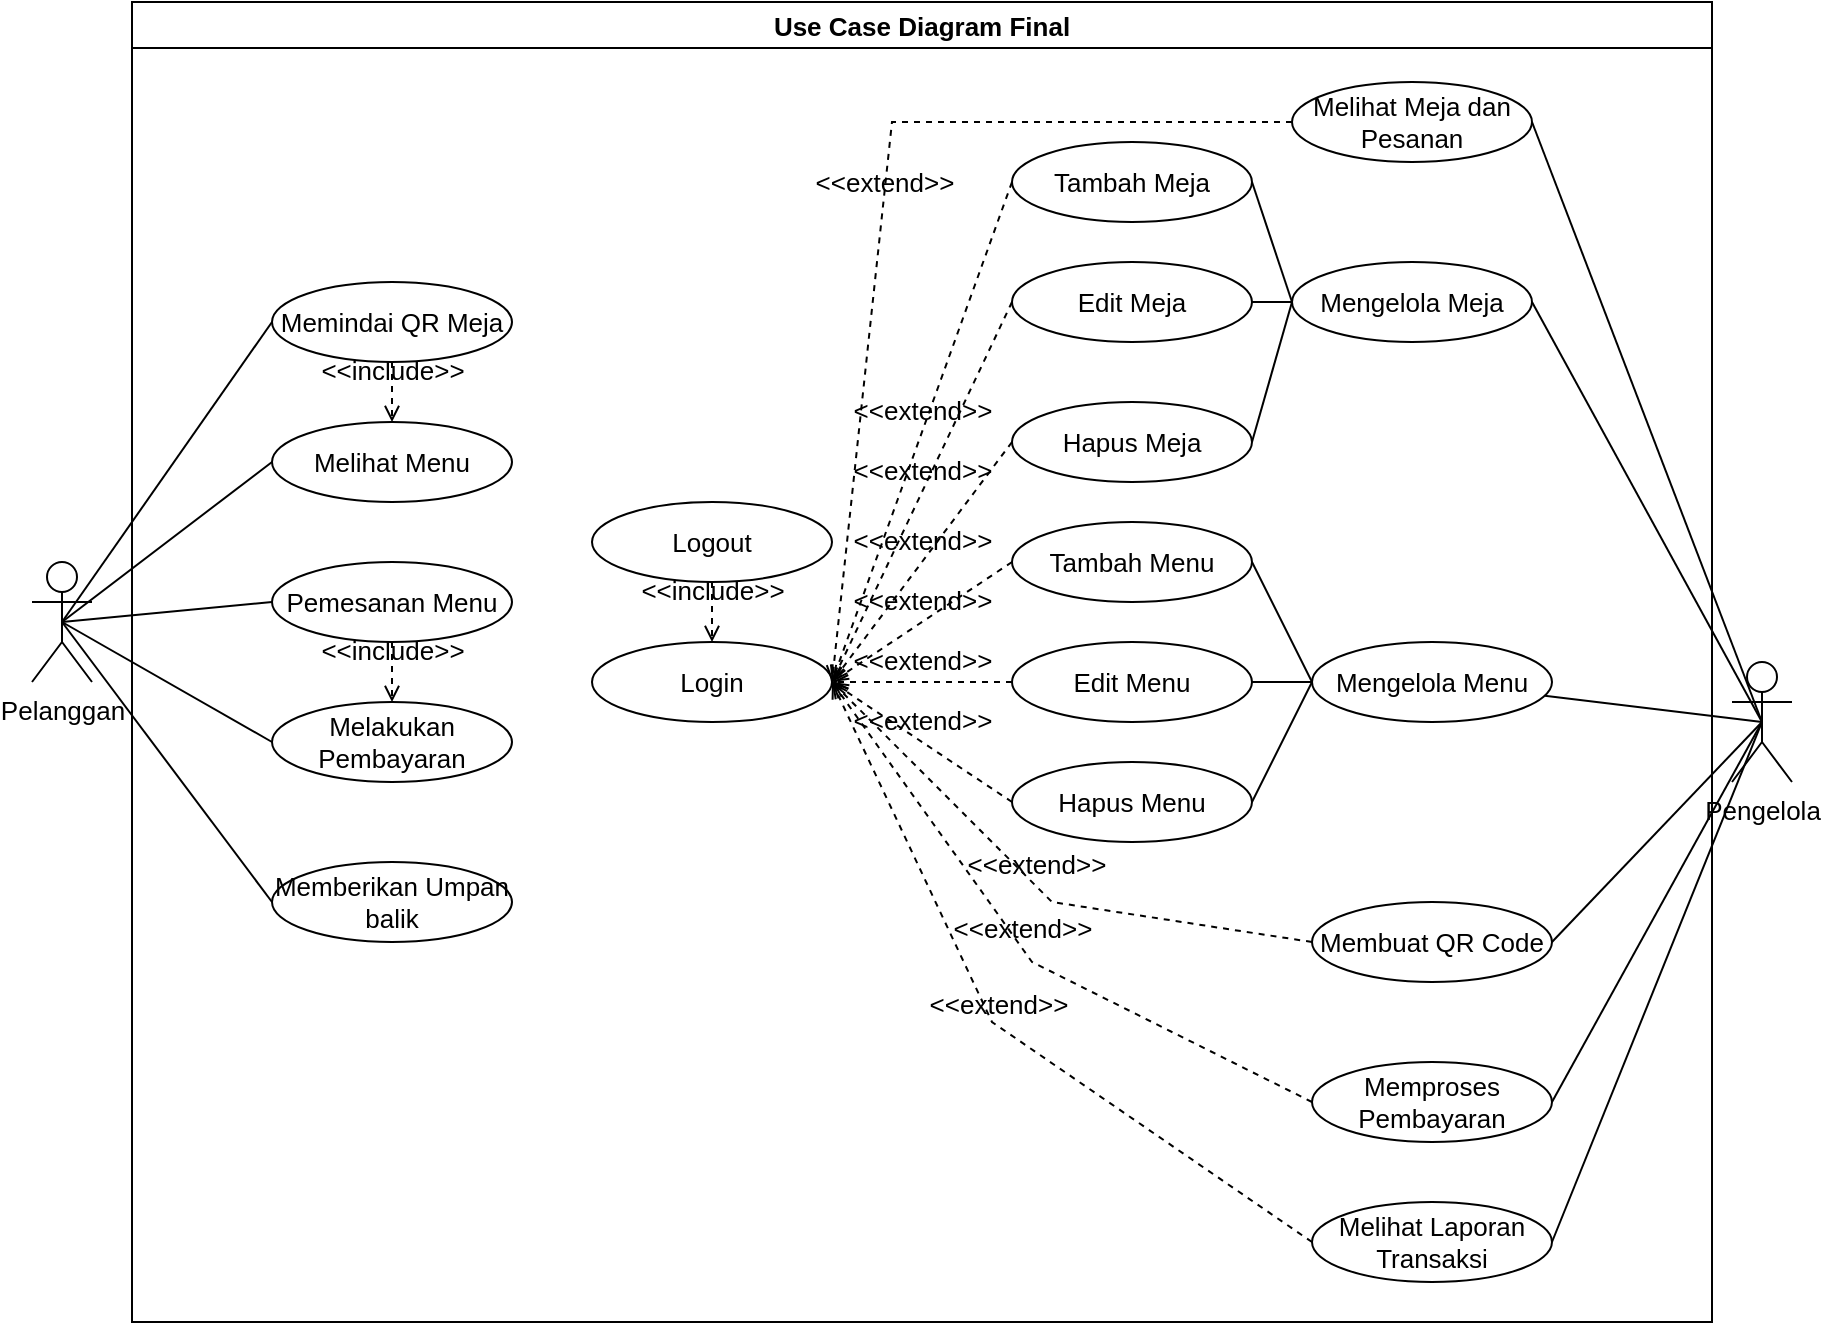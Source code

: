 <mxfile version="27.0.9">
  <diagram name="Final Use Case" id="73dkUvXr1jGdg9s63qHJ">
    <mxGraphModel dx="1678" dy="969" grid="1" gridSize="10" guides="1" tooltips="1" connect="1" arrows="1" fold="1" page="1" pageScale="1" pageWidth="850" pageHeight="1100" math="0" shadow="0">
      <root>
        <mxCell id="0" />
        <mxCell id="1" parent="0" />
        <mxCell id="UtrxTJnZFkePfmWL4VYZ-23" style="rounded=0;orthogonalLoop=1;jettySize=auto;html=1;exitX=0.5;exitY=0.5;exitDx=0;exitDy=0;exitPerimeter=0;entryX=0;entryY=0.5;entryDx=0;entryDy=0;endArrow=none;startFill=0;fontSize=13;" edge="1" parent="1" source="GIYG7Z5WX6Lxs8bQQRXC-1" target="UtrxTJnZFkePfmWL4VYZ-2">
          <mxGeometry relative="1" as="geometry" />
        </mxCell>
        <mxCell id="UtrxTJnZFkePfmWL4VYZ-24" style="rounded=0;orthogonalLoop=1;jettySize=auto;html=1;exitX=0.5;exitY=0.5;exitDx=0;exitDy=0;exitPerimeter=0;entryX=0;entryY=0.5;entryDx=0;entryDy=0;endArrow=none;startFill=0;fontSize=13;" edge="1" parent="1" source="GIYG7Z5WX6Lxs8bQQRXC-1" target="UtrxTJnZFkePfmWL4VYZ-4">
          <mxGeometry relative="1" as="geometry" />
        </mxCell>
        <mxCell id="UtrxTJnZFkePfmWL4VYZ-25" style="rounded=0;orthogonalLoop=1;jettySize=auto;html=1;exitX=0.5;exitY=0.5;exitDx=0;exitDy=0;exitPerimeter=0;entryX=0;entryY=0.5;entryDx=0;entryDy=0;endArrow=none;startFill=0;fontSize=13;" edge="1" parent="1" source="GIYG7Z5WX6Lxs8bQQRXC-1" target="UtrxTJnZFkePfmWL4VYZ-8">
          <mxGeometry relative="1" as="geometry" />
        </mxCell>
        <mxCell id="UtrxTJnZFkePfmWL4VYZ-26" style="rounded=0;orthogonalLoop=1;jettySize=auto;html=1;exitX=0.5;exitY=0.5;exitDx=0;exitDy=0;exitPerimeter=0;entryX=0;entryY=0.5;entryDx=0;entryDy=0;endArrow=none;startFill=0;fontSize=13;" edge="1" parent="1" source="GIYG7Z5WX6Lxs8bQQRXC-1" target="UtrxTJnZFkePfmWL4VYZ-10">
          <mxGeometry relative="1" as="geometry" />
        </mxCell>
        <mxCell id="UtrxTJnZFkePfmWL4VYZ-27" style="rounded=0;orthogonalLoop=1;jettySize=auto;html=1;exitX=0.5;exitY=0.5;exitDx=0;exitDy=0;exitPerimeter=0;entryX=0;entryY=0.5;entryDx=0;entryDy=0;endArrow=none;startFill=0;fontSize=13;" edge="1" parent="1" source="GIYG7Z5WX6Lxs8bQQRXC-1" target="UtrxTJnZFkePfmWL4VYZ-11">
          <mxGeometry relative="1" as="geometry" />
        </mxCell>
        <mxCell id="GIYG7Z5WX6Lxs8bQQRXC-1" value="Pelanggan" style="shape=umlActor;verticalLabelPosition=bottom;verticalAlign=top;html=1;outlineConnect=0;fontSize=13;" parent="1" vertex="1">
          <mxGeometry x="190" y="300" width="30" height="60" as="geometry" />
        </mxCell>
        <mxCell id="UtrxTJnZFkePfmWL4VYZ-28" style="rounded=0;orthogonalLoop=1;jettySize=auto;html=1;exitX=0.5;exitY=0.5;exitDx=0;exitDy=0;exitPerimeter=0;entryX=1;entryY=0.5;entryDx=0;entryDy=0;endArrow=none;startFill=0;fontSize=13;" edge="1" parent="1" source="GIYG7Z5WX6Lxs8bQQRXC-2" target="UtrxTJnZFkePfmWL4VYZ-16">
          <mxGeometry relative="1" as="geometry" />
        </mxCell>
        <mxCell id="UtrxTJnZFkePfmWL4VYZ-29" style="rounded=0;orthogonalLoop=1;jettySize=auto;html=1;exitX=0.5;exitY=0.5;exitDx=0;exitDy=0;exitPerimeter=0;entryX=1;entryY=0.5;entryDx=0;entryDy=0;endArrow=none;startFill=0;fontSize=13;" edge="1" parent="1" source="GIYG7Z5WX6Lxs8bQQRXC-2" target="UtrxTJnZFkePfmWL4VYZ-14">
          <mxGeometry relative="1" as="geometry" />
        </mxCell>
        <mxCell id="UtrxTJnZFkePfmWL4VYZ-30" style="rounded=0;orthogonalLoop=1;jettySize=auto;html=1;exitX=0.5;exitY=0.5;exitDx=0;exitDy=0;exitPerimeter=0;endArrow=none;startFill=0;fontSize=13;" edge="1" parent="1" source="GIYG7Z5WX6Lxs8bQQRXC-2" target="UtrxTJnZFkePfmWL4VYZ-9">
          <mxGeometry relative="1" as="geometry" />
        </mxCell>
        <mxCell id="UtrxTJnZFkePfmWL4VYZ-31" style="rounded=0;orthogonalLoop=1;jettySize=auto;html=1;exitX=0.5;exitY=0.5;exitDx=0;exitDy=0;exitPerimeter=0;entryX=1;entryY=0.5;entryDx=0;entryDy=0;endArrow=none;startFill=0;fontSize=13;" edge="1" parent="1" source="GIYG7Z5WX6Lxs8bQQRXC-2" target="UtrxTJnZFkePfmWL4VYZ-15">
          <mxGeometry relative="1" as="geometry" />
        </mxCell>
        <mxCell id="UtrxTJnZFkePfmWL4VYZ-32" style="rounded=0;orthogonalLoop=1;jettySize=auto;html=1;exitX=0.5;exitY=0.5;exitDx=0;exitDy=0;exitPerimeter=0;entryX=1;entryY=0.5;entryDx=0;entryDy=0;endArrow=none;startFill=0;fontSize=13;" edge="1" parent="1" source="GIYG7Z5WX6Lxs8bQQRXC-2" target="UtrxTJnZFkePfmWL4VYZ-13">
          <mxGeometry relative="1" as="geometry" />
        </mxCell>
        <mxCell id="UtrxTJnZFkePfmWL4VYZ-33" style="rounded=0;orthogonalLoop=1;jettySize=auto;html=1;exitX=0.5;exitY=0.5;exitDx=0;exitDy=0;exitPerimeter=0;entryX=1;entryY=0.5;entryDx=0;entryDy=0;endArrow=none;startFill=0;fontSize=13;" edge="1" parent="1" source="GIYG7Z5WX6Lxs8bQQRXC-2" target="UtrxTJnZFkePfmWL4VYZ-12">
          <mxGeometry relative="1" as="geometry" />
        </mxCell>
        <mxCell id="GIYG7Z5WX6Lxs8bQQRXC-2" value="Pengelola" style="shape=umlActor;verticalLabelPosition=bottom;verticalAlign=top;html=1;outlineConnect=0;fontSize=13;" parent="1" vertex="1">
          <mxGeometry x="1040" y="350" width="30" height="60" as="geometry" />
        </mxCell>
        <mxCell id="UtrxTJnZFkePfmWL4VYZ-2" value="Memindai QR Meja" style="ellipse;whiteSpace=wrap;html=1;fontSize=13;" vertex="1" parent="1">
          <mxGeometry x="310" y="160" width="120" height="40" as="geometry" />
        </mxCell>
        <mxCell id="UtrxTJnZFkePfmWL4VYZ-3" value="Login" style="ellipse;whiteSpace=wrap;html=1;fontSize=13;" vertex="1" parent="1">
          <mxGeometry x="470" y="340" width="120" height="40" as="geometry" />
        </mxCell>
        <mxCell id="UtrxTJnZFkePfmWL4VYZ-4" value="Melihat Menu" style="ellipse;whiteSpace=wrap;html=1;fontSize=13;" vertex="1" parent="1">
          <mxGeometry x="310" y="230" width="120" height="40" as="geometry" />
        </mxCell>
        <mxCell id="UtrxTJnZFkePfmWL4VYZ-5" value="Tambah Menu" style="ellipse;whiteSpace=wrap;html=1;fontSize=13;" vertex="1" parent="1">
          <mxGeometry x="680" y="280" width="120" height="40" as="geometry" />
        </mxCell>
        <mxCell id="UtrxTJnZFkePfmWL4VYZ-6" value="Edit Menu" style="ellipse;whiteSpace=wrap;html=1;fontSize=13;" vertex="1" parent="1">
          <mxGeometry x="680" y="340" width="120" height="40" as="geometry" />
        </mxCell>
        <mxCell id="UtrxTJnZFkePfmWL4VYZ-7" value="Hapus Menu" style="ellipse;whiteSpace=wrap;html=1;fontSize=13;" vertex="1" parent="1">
          <mxGeometry x="680" y="400" width="120" height="40" as="geometry" />
        </mxCell>
        <mxCell id="UtrxTJnZFkePfmWL4VYZ-8" value="Pemesanan Menu" style="ellipse;whiteSpace=wrap;html=1;fontSize=13;" vertex="1" parent="1">
          <mxGeometry x="310" y="300" width="120" height="40" as="geometry" />
        </mxCell>
        <mxCell id="UtrxTJnZFkePfmWL4VYZ-34" style="rounded=0;orthogonalLoop=1;jettySize=auto;html=1;exitX=0;exitY=0.5;exitDx=0;exitDy=0;entryX=1;entryY=0.5;entryDx=0;entryDy=0;endArrow=none;startFill=0;fontSize=13;" edge="1" parent="1" source="UtrxTJnZFkePfmWL4VYZ-9" target="UtrxTJnZFkePfmWL4VYZ-5">
          <mxGeometry relative="1" as="geometry" />
        </mxCell>
        <mxCell id="UtrxTJnZFkePfmWL4VYZ-35" style="edgeStyle=orthogonalEdgeStyle;rounded=0;orthogonalLoop=1;jettySize=auto;html=1;exitX=0;exitY=0.5;exitDx=0;exitDy=0;entryX=1;entryY=0.5;entryDx=0;entryDy=0;endArrow=none;startFill=0;fontSize=13;" edge="1" parent="1" source="UtrxTJnZFkePfmWL4VYZ-9" target="UtrxTJnZFkePfmWL4VYZ-6">
          <mxGeometry relative="1" as="geometry" />
        </mxCell>
        <mxCell id="UtrxTJnZFkePfmWL4VYZ-36" style="rounded=0;orthogonalLoop=1;jettySize=auto;html=1;exitX=0;exitY=0.5;exitDx=0;exitDy=0;entryX=1;entryY=0.5;entryDx=0;entryDy=0;endArrow=none;startFill=0;fontSize=13;" edge="1" parent="1" source="UtrxTJnZFkePfmWL4VYZ-9" target="UtrxTJnZFkePfmWL4VYZ-7">
          <mxGeometry relative="1" as="geometry" />
        </mxCell>
        <mxCell id="UtrxTJnZFkePfmWL4VYZ-9" value="Mengelola Menu" style="ellipse;whiteSpace=wrap;html=1;fontSize=13;" vertex="1" parent="1">
          <mxGeometry x="830" y="340" width="120" height="40" as="geometry" />
        </mxCell>
        <mxCell id="UtrxTJnZFkePfmWL4VYZ-10" value="Melakukan Pembayaran" style="ellipse;whiteSpace=wrap;html=1;fontSize=13;" vertex="1" parent="1">
          <mxGeometry x="310" y="370" width="120" height="40" as="geometry" />
        </mxCell>
        <mxCell id="UtrxTJnZFkePfmWL4VYZ-11" value="Memberikan Umpan balik" style="ellipse;whiteSpace=wrap;html=1;fontSize=13;" vertex="1" parent="1">
          <mxGeometry x="310" y="450" width="120" height="40" as="geometry" />
        </mxCell>
        <mxCell id="UtrxTJnZFkePfmWL4VYZ-12" value="Melihat Laporan Transaksi" style="ellipse;whiteSpace=wrap;html=1;fontSize=13;" vertex="1" parent="1">
          <mxGeometry x="830" y="620" width="120" height="40" as="geometry" />
        </mxCell>
        <mxCell id="UtrxTJnZFkePfmWL4VYZ-13" value="Memproses Pembayaran" style="ellipse;whiteSpace=wrap;html=1;fontSize=13;" vertex="1" parent="1">
          <mxGeometry x="830" y="550" width="120" height="40" as="geometry" />
        </mxCell>
        <mxCell id="UtrxTJnZFkePfmWL4VYZ-37" style="rounded=0;orthogonalLoop=1;jettySize=auto;html=1;exitX=0;exitY=0.5;exitDx=0;exitDy=0;entryX=1;entryY=0.5;entryDx=0;entryDy=0;endArrow=none;startFill=0;fontSize=13;" edge="1" parent="1" source="UtrxTJnZFkePfmWL4VYZ-14" target="UtrxTJnZFkePfmWL4VYZ-20">
          <mxGeometry relative="1" as="geometry" />
        </mxCell>
        <mxCell id="UtrxTJnZFkePfmWL4VYZ-38" style="rounded=0;orthogonalLoop=1;jettySize=auto;html=1;exitX=0;exitY=0.5;exitDx=0;exitDy=0;entryX=1;entryY=0.5;entryDx=0;entryDy=0;endArrow=none;startFill=0;fontSize=13;" edge="1" parent="1" source="UtrxTJnZFkePfmWL4VYZ-14" target="UtrxTJnZFkePfmWL4VYZ-21">
          <mxGeometry relative="1" as="geometry" />
        </mxCell>
        <mxCell id="UtrxTJnZFkePfmWL4VYZ-39" style="rounded=0;orthogonalLoop=1;jettySize=auto;html=1;exitX=0;exitY=0.5;exitDx=0;exitDy=0;entryX=1;entryY=0.5;entryDx=0;entryDy=0;endArrow=none;startFill=0;fontSize=13;" edge="1" parent="1" source="UtrxTJnZFkePfmWL4VYZ-14" target="UtrxTJnZFkePfmWL4VYZ-22">
          <mxGeometry relative="1" as="geometry" />
        </mxCell>
        <mxCell id="UtrxTJnZFkePfmWL4VYZ-14" value="Mengelola Meja" style="ellipse;whiteSpace=wrap;html=1;fontSize=13;" vertex="1" parent="1">
          <mxGeometry x="820" y="150" width="120" height="40" as="geometry" />
        </mxCell>
        <mxCell id="UtrxTJnZFkePfmWL4VYZ-15" value="Membuat QR Code" style="ellipse;whiteSpace=wrap;html=1;fontSize=13;" vertex="1" parent="1">
          <mxGeometry x="830" y="470" width="120" height="40" as="geometry" />
        </mxCell>
        <mxCell id="UtrxTJnZFkePfmWL4VYZ-16" value="Melihat Meja dan Pesanan" style="ellipse;whiteSpace=wrap;html=1;fontSize=13;" vertex="1" parent="1">
          <mxGeometry x="820" y="60" width="120" height="40" as="geometry" />
        </mxCell>
        <mxCell id="UtrxTJnZFkePfmWL4VYZ-20" value="Tambah Meja" style="ellipse;whiteSpace=wrap;html=1;fontSize=13;" vertex="1" parent="1">
          <mxGeometry x="680" y="90" width="120" height="40" as="geometry" />
        </mxCell>
        <mxCell id="UtrxTJnZFkePfmWL4VYZ-21" value="Edit Meja" style="ellipse;whiteSpace=wrap;html=1;fontSize=13;" vertex="1" parent="1">
          <mxGeometry x="680" y="150" width="120" height="40" as="geometry" />
        </mxCell>
        <mxCell id="UtrxTJnZFkePfmWL4VYZ-22" value="Hapus Meja" style="ellipse;whiteSpace=wrap;html=1;fontSize=13;" vertex="1" parent="1">
          <mxGeometry x="680" y="220" width="120" height="40" as="geometry" />
        </mxCell>
        <mxCell id="UtrxTJnZFkePfmWL4VYZ-40" value="&amp;lt;&amp;lt;extend&amp;gt;&amp;gt;" style="html=1;verticalAlign=bottom;labelBackgroundColor=none;endArrow=open;endFill=0;dashed=1;rounded=0;exitX=0;exitY=0.5;exitDx=0;exitDy=0;entryX=1;entryY=0.5;entryDx=0;entryDy=0;fontSize=13;" edge="1" parent="1" source="UtrxTJnZFkePfmWL4VYZ-20" target="UtrxTJnZFkePfmWL4VYZ-3">
          <mxGeometry width="160" relative="1" as="geometry">
            <mxPoint x="490" y="400" as="sourcePoint" />
            <mxPoint x="650" y="400" as="targetPoint" />
          </mxGeometry>
        </mxCell>
        <mxCell id="UtrxTJnZFkePfmWL4VYZ-41" value="&amp;lt;&amp;lt;extend&amp;gt;&amp;gt;" style="html=1;verticalAlign=bottom;labelBackgroundColor=none;endArrow=open;endFill=0;dashed=1;rounded=0;exitX=0;exitY=0.5;exitDx=0;exitDy=0;entryX=1;entryY=0.5;entryDx=0;entryDy=0;fontSize=13;" edge="1" parent="1" source="UtrxTJnZFkePfmWL4VYZ-21" target="UtrxTJnZFkePfmWL4VYZ-3">
          <mxGeometry width="160" relative="1" as="geometry">
            <mxPoint x="750" y="220" as="sourcePoint" />
            <mxPoint x="660" y="470" as="targetPoint" />
          </mxGeometry>
        </mxCell>
        <mxCell id="UtrxTJnZFkePfmWL4VYZ-42" value="&amp;lt;&amp;lt;extend&amp;gt;&amp;gt;" style="html=1;verticalAlign=bottom;labelBackgroundColor=none;endArrow=open;endFill=0;dashed=1;rounded=0;exitX=0;exitY=0.5;exitDx=0;exitDy=0;entryX=1;entryY=0.5;entryDx=0;entryDy=0;fontSize=13;" edge="1" parent="1" source="UtrxTJnZFkePfmWL4VYZ-22" target="UtrxTJnZFkePfmWL4VYZ-3">
          <mxGeometry width="160" relative="1" as="geometry">
            <mxPoint x="780" y="200" as="sourcePoint" />
            <mxPoint x="690" y="390" as="targetPoint" />
          </mxGeometry>
        </mxCell>
        <mxCell id="UtrxTJnZFkePfmWL4VYZ-43" value="&amp;lt;&amp;lt;extend&amp;gt;&amp;gt;" style="html=1;verticalAlign=bottom;labelBackgroundColor=none;endArrow=open;endFill=0;dashed=1;rounded=0;exitX=0;exitY=0.5;exitDx=0;exitDy=0;entryX=1;entryY=0.5;entryDx=0;entryDy=0;fontSize=13;" edge="1" parent="1" source="UtrxTJnZFkePfmWL4VYZ-5" target="UtrxTJnZFkePfmWL4VYZ-3">
          <mxGeometry width="160" relative="1" as="geometry">
            <mxPoint x="750" y="340" as="sourcePoint" />
            <mxPoint x="660" y="460" as="targetPoint" />
          </mxGeometry>
        </mxCell>
        <mxCell id="UtrxTJnZFkePfmWL4VYZ-44" value="&amp;lt;&amp;lt;extend&amp;gt;&amp;gt;" style="html=1;verticalAlign=bottom;labelBackgroundColor=none;endArrow=open;endFill=0;dashed=1;rounded=0;exitX=0;exitY=0.5;exitDx=0;exitDy=0;entryX=1;entryY=0.5;entryDx=0;entryDy=0;fontSize=13;" edge="1" parent="1" source="UtrxTJnZFkePfmWL4VYZ-6" target="UtrxTJnZFkePfmWL4VYZ-3">
          <mxGeometry width="160" relative="1" as="geometry">
            <mxPoint x="830" y="330" as="sourcePoint" />
            <mxPoint x="740" y="390" as="targetPoint" />
          </mxGeometry>
        </mxCell>
        <mxCell id="UtrxTJnZFkePfmWL4VYZ-45" value="&amp;lt;&amp;lt;extend&amp;gt;&amp;gt;" style="html=1;verticalAlign=bottom;labelBackgroundColor=none;endArrow=open;endFill=0;dashed=1;rounded=0;exitX=0;exitY=0.5;exitDx=0;exitDy=0;entryX=1;entryY=0.5;entryDx=0;entryDy=0;fontSize=13;" edge="1" parent="1" source="UtrxTJnZFkePfmWL4VYZ-7" target="UtrxTJnZFkePfmWL4VYZ-3">
          <mxGeometry width="160" relative="1" as="geometry">
            <mxPoint x="750" y="410" as="sourcePoint" />
            <mxPoint x="660" y="410" as="targetPoint" />
          </mxGeometry>
        </mxCell>
        <mxCell id="UtrxTJnZFkePfmWL4VYZ-46" value="&amp;lt;&amp;lt;extend&amp;gt;&amp;gt;" style="html=1;verticalAlign=bottom;labelBackgroundColor=none;endArrow=open;endFill=0;dashed=1;rounded=0;exitX=0;exitY=0.5;exitDx=0;exitDy=0;entryX=1;entryY=0.5;entryDx=0;entryDy=0;fontSize=13;" edge="1" parent="1" source="UtrxTJnZFkePfmWL4VYZ-12" target="UtrxTJnZFkePfmWL4VYZ-3">
          <mxGeometry width="160" relative="1" as="geometry">
            <mxPoint x="740" y="460" as="sourcePoint" />
            <mxPoint x="650" y="400" as="targetPoint" />
            <Array as="points">
              <mxPoint x="670" y="530" />
            </Array>
          </mxGeometry>
        </mxCell>
        <mxCell id="UtrxTJnZFkePfmWL4VYZ-47" value="&amp;lt;&amp;lt;extend&amp;gt;&amp;gt;" style="html=1;verticalAlign=bottom;labelBackgroundColor=none;endArrow=open;endFill=0;dashed=1;rounded=0;exitX=0;exitY=0.5;exitDx=0;exitDy=0;entryX=1;entryY=0.5;entryDx=0;entryDy=0;fontSize=13;" edge="1" parent="1" source="UtrxTJnZFkePfmWL4VYZ-13" target="UtrxTJnZFkePfmWL4VYZ-3">
          <mxGeometry width="160" relative="1" as="geometry">
            <mxPoint x="810" y="690" as="sourcePoint" />
            <mxPoint x="570" y="410" as="targetPoint" />
            <Array as="points">
              <mxPoint x="690" y="500" />
            </Array>
          </mxGeometry>
        </mxCell>
        <mxCell id="UtrxTJnZFkePfmWL4VYZ-48" value="&amp;lt;&amp;lt;extend&amp;gt;&amp;gt;" style="html=1;verticalAlign=bottom;labelBackgroundColor=none;endArrow=open;endFill=0;dashed=1;rounded=0;exitX=0;exitY=0.5;exitDx=0;exitDy=0;fontSize=13;" edge="1" parent="1" source="UtrxTJnZFkePfmWL4VYZ-15">
          <mxGeometry width="160" relative="1" as="geometry">
            <mxPoint x="950" y="820" as="sourcePoint" />
            <mxPoint x="590" y="360" as="targetPoint" />
            <Array as="points">
              <mxPoint x="700" y="470" />
            </Array>
          </mxGeometry>
        </mxCell>
        <mxCell id="UtrxTJnZFkePfmWL4VYZ-49" value="&amp;lt;&amp;lt;extend&amp;gt;&amp;gt;" style="html=1;verticalAlign=bottom;labelBackgroundColor=none;endArrow=open;endFill=0;dashed=1;rounded=0;exitX=0;exitY=0.5;exitDx=0;exitDy=0;entryX=1;entryY=0.5;entryDx=0;entryDy=0;fontSize=13;" edge="1" parent="1" source="UtrxTJnZFkePfmWL4VYZ-16" target="UtrxTJnZFkePfmWL4VYZ-3">
          <mxGeometry width="160" relative="1" as="geometry">
            <mxPoint x="730" y="200" as="sourcePoint" />
            <mxPoint x="640" y="450" as="targetPoint" />
            <Array as="points">
              <mxPoint x="620" y="80" />
            </Array>
          </mxGeometry>
        </mxCell>
        <mxCell id="UtrxTJnZFkePfmWL4VYZ-51" value="Logout" style="ellipse;whiteSpace=wrap;html=1;fontSize=13;" vertex="1" parent="1">
          <mxGeometry x="470" y="270" width="120" height="40" as="geometry" />
        </mxCell>
        <mxCell id="UtrxTJnZFkePfmWL4VYZ-52" value="&amp;lt;&amp;lt;include&amp;gt;&amp;gt;" style="html=1;verticalAlign=bottom;labelBackgroundColor=none;endArrow=open;endFill=0;dashed=1;rounded=0;exitX=0.5;exitY=1;exitDx=0;exitDy=0;entryX=0.5;entryY=0;entryDx=0;entryDy=0;fontSize=13;" edge="1" parent="1" source="UtrxTJnZFkePfmWL4VYZ-51" target="UtrxTJnZFkePfmWL4VYZ-3">
          <mxGeometry width="160" relative="1" as="geometry">
            <mxPoint x="490" y="260" as="sourcePoint" />
            <mxPoint x="650" y="260" as="targetPoint" />
          </mxGeometry>
        </mxCell>
        <mxCell id="UtrxTJnZFkePfmWL4VYZ-53" value="&amp;lt;&amp;lt;include&amp;gt;&amp;gt;" style="html=1;verticalAlign=bottom;labelBackgroundColor=none;endArrow=open;endFill=0;dashed=1;rounded=0;exitX=0.5;exitY=1;exitDx=0;exitDy=0;entryX=0.5;entryY=0;entryDx=0;entryDy=0;fontSize=13;" edge="1" parent="1" source="UtrxTJnZFkePfmWL4VYZ-8" target="UtrxTJnZFkePfmWL4VYZ-10">
          <mxGeometry width="160" relative="1" as="geometry">
            <mxPoint x="640" y="300" as="sourcePoint" />
            <mxPoint x="640" y="330" as="targetPoint" />
          </mxGeometry>
        </mxCell>
        <mxCell id="UtrxTJnZFkePfmWL4VYZ-54" value="&amp;lt;&amp;lt;include&amp;gt;&amp;gt;" style="html=1;verticalAlign=bottom;labelBackgroundColor=none;endArrow=open;endFill=0;dashed=1;rounded=0;exitX=0.5;exitY=1;exitDx=0;exitDy=0;entryX=0.5;entryY=0;entryDx=0;entryDy=0;fontSize=13;" edge="1" parent="1" source="UtrxTJnZFkePfmWL4VYZ-2" target="UtrxTJnZFkePfmWL4VYZ-4">
          <mxGeometry width="160" relative="1" as="geometry">
            <mxPoint x="370" y="350" as="sourcePoint" />
            <mxPoint x="370" y="380" as="targetPoint" />
          </mxGeometry>
        </mxCell>
        <mxCell id="UtrxTJnZFkePfmWL4VYZ-55" value="Use Case Diagram Final" style="swimlane;whiteSpace=wrap;html=1;fontSize=13;" vertex="1" parent="1">
          <mxGeometry x="240" y="20" width="790" height="660" as="geometry" />
        </mxCell>
      </root>
    </mxGraphModel>
  </diagram>
</mxfile>
